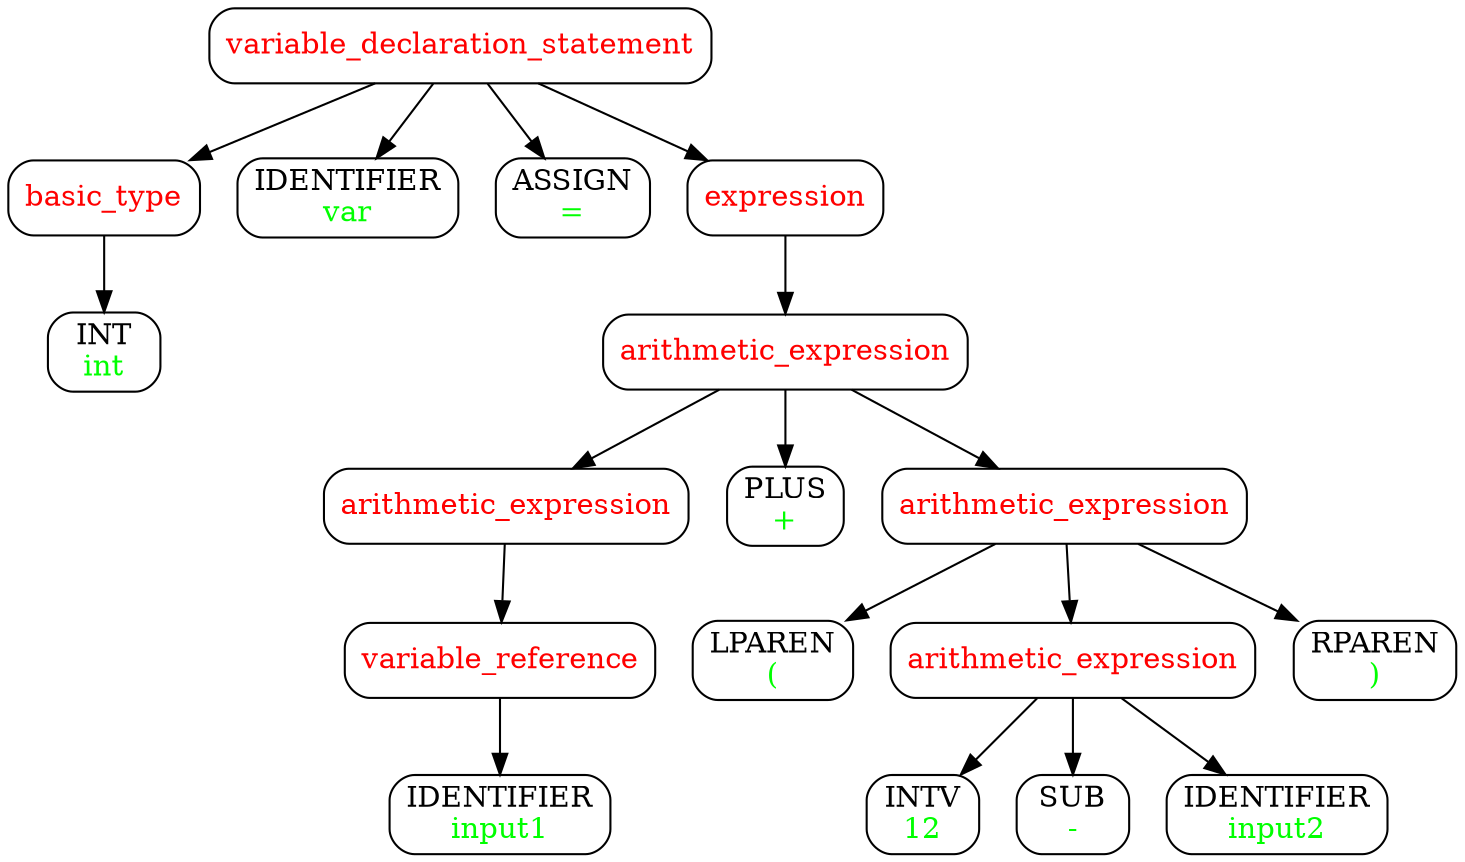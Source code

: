 digraph parseTree {
    // 让整棵树从上到下 (Top to Bottom)
    rankdir = TB;
    // 连线走直角（可选）
    // splines = ortho;

    // 默认节点形状：方框
    node [shape=box,style="rounded"];

    // ========== 非叶子节点 (红字) ==========
    A  [label="variable_declaration_statement", fontcolor=red];
    B  [label="basic_type",                    fontcolor=red];
    F  [label="expression",                    fontcolor=red];
    G  [label="arithmetic_expression",         fontcolor=red];
    H  [label="arithmetic_expression",         fontcolor=red];
    H1 [label="variable_reference",            fontcolor=red];
    G1 [label="arithmetic_expression",         fontcolor=red];
    L  [label="arithmetic_expression",         fontcolor=red];

    // ========== 叶子节点 (默认字体颜色) ==========
    C  [label=<INT<BR/><FONT COLOR="green">int</FONT>>];
    D  [label=<IDENTIFIER<BR/><FONT COLOR="green">var</FONT>>];
    E  [label=<ASSIGN<BR/><FONT COLOR="green">=</FONT>>];
    I  [label=<IDENTIFIER<BR/><FONT COLOR="green">input1</FONT>>];
    J  [label=<PLUS<BR/><FONT COLOR="green">+</FONT>>];
    M  [label=<INTV<BR/><FONT COLOR="green">12</FONT>>];
    N  [label=<SUB<BR/><FONT COLOR="green">-</FONT>>];
    K  [label=<LPAREN<BR/><FONT COLOR="green">(</FONT>>];
    O  [label=<IDENTIFIER<BR/><FONT COLOR="green">input2</FONT>>];
    P  [label=<RPAREN<BR/><FONT COLOR="green">)</FONT>>];

    // ========== 树结构关系 (有向边) ==========
    // 根节点 A 的子节点：B, D, E, F (希望它们顺序为 B->D->E->F)
    A -> B;
    A -> D;
    A -> E;
    A -> F;

    // B -> C
    B -> C;

    // F -> G
    F -> G;
    // G 的子节点：H, J, G1 (兄弟顺序为 H->J->G1)
    G -> H;
    G -> J;
    G -> G1;

    // H -> H1 -> I
    H -> H1;
    H1 -> I;

    // G1 -> K, L, P (兄弟顺序 K->L->P)
    G1 -> K;
    G1 -> L;
    G1 -> P;

    // L -> M, N, O (兄弟顺序 M->N->O)
    L -> M;
    L -> N;
    L -> O;

    // ========== 使用“不可见边”保持兄弟顺序 ==========

    // A 的子节点：B, D, E, F
    { rank = same; B; D; E; F; }
    B -> D [style=invis, weight=2];
    D -> E [style=invis, weight=2];
    E -> F [style=invis, weight=2];

    // G 的子节点：H, J, G1
    { rank = same; H; J; G1; }
    H -> J [style=invis, weight=2];
    J -> G1 [style=invis, weight=2];

    // G1 的子节点：K, L, P
    { rank = same; K; L; P; }
    K -> L [style=invis, weight=2];
    L -> P [style=invis, weight=2];

    // L 的子节点：M, N, O
    { rank = same; M; N; O; }
    M -> N [style=invis, weight=2];
    N -> O [style=invis, weight=2];
    
}
